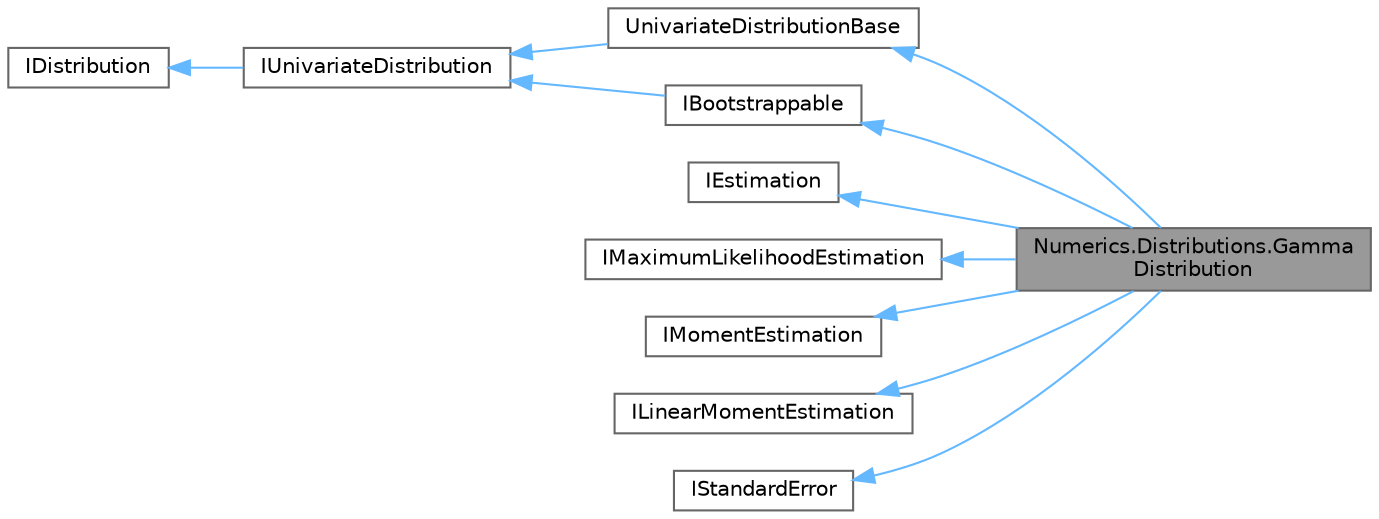 digraph "Numerics.Distributions.GammaDistribution"
{
 // LATEX_PDF_SIZE
  bgcolor="transparent";
  edge [fontname=Helvetica,fontsize=10,labelfontname=Helvetica,labelfontsize=10];
  node [fontname=Helvetica,fontsize=10,shape=box,height=0.2,width=0.4];
  rankdir="LR";
  Node1 [id="Node000001",label="Numerics.Distributions.Gamma\lDistribution",height=0.2,width=0.4,color="gray40", fillcolor="grey60", style="filled", fontcolor="black",tooltip="Gamma distribution."];
  Node2 -> Node1 [id="edge1_Node000001_Node000002",dir="back",color="steelblue1",style="solid",tooltip=" "];
  Node2 [id="Node000002",label="UnivariateDistributionBase",height=0.2,width=0.4,color="gray40", fillcolor="white", style="filled",URL="$class_numerics_1_1_distributions_1_1_univariate_distribution_base.html",tooltip="Declares common functionality for all univariate distributions."];
  Node3 -> Node2 [id="edge2_Node000002_Node000003",dir="back",color="steelblue1",style="solid",tooltip=" "];
  Node3 [id="Node000003",label="IUnivariateDistribution",height=0.2,width=0.4,color="gray40", fillcolor="white", style="filled",URL="$interface_numerics_1_1_distributions_1_1_i_univariate_distribution.html",tooltip="Interface for Univariate Probability Distributions."];
  Node4 -> Node3 [id="edge3_Node000003_Node000004",dir="back",color="steelblue1",style="solid",tooltip=" "];
  Node4 [id="Node000004",label="IDistribution",height=0.2,width=0.4,color="gray40", fillcolor="white", style="filled",URL="$interface_numerics_1_1_distributions_1_1_i_distribution.html",tooltip="Simple Distribution Interface."];
  Node5 -> Node1 [id="edge4_Node000001_Node000005",dir="back",color="steelblue1",style="solid",tooltip=" "];
  Node5 [id="Node000005",label="IEstimation",height=0.2,width=0.4,color="gray40", fillcolor="white", style="filled",URL="$interface_numerics_1_1_distributions_1_1_i_estimation.html",tooltip="Distribution Parameter Estimation Interface."];
  Node6 -> Node1 [id="edge5_Node000001_Node000006",dir="back",color="steelblue1",style="solid",tooltip=" "];
  Node6 [id="Node000006",label="IMaximumLikelihoodEstimation",height=0.2,width=0.4,color="gray40", fillcolor="white", style="filled",URL="$interface_numerics_1_1_distributions_1_1_i_maximum_likelihood_estimation.html",tooltip="An interface for Maximum Likelihood Estimation."];
  Node7 -> Node1 [id="edge6_Node000001_Node000007",dir="back",color="steelblue1",style="solid",tooltip=" "];
  Node7 [id="Node000007",label="IMomentEstimation",height=0.2,width=0.4,color="gray40", fillcolor="white", style="filled",URL="$interface_numerics_1_1_distributions_1_1_i_moment_estimation.html",tooltip="An interface for estimation by the method of moments."];
  Node8 -> Node1 [id="edge7_Node000001_Node000008",dir="back",color="steelblue1",style="solid",tooltip=" "];
  Node8 [id="Node000008",label="ILinearMomentEstimation",height=0.2,width=0.4,color="gray40", fillcolor="white", style="filled",URL="$interface_numerics_1_1_distributions_1_1_i_linear_moment_estimation.html",tooltip="An interface for estimation by the method of linear moments."];
  Node9 -> Node1 [id="edge8_Node000001_Node000009",dir="back",color="steelblue1",style="solid",tooltip=" "];
  Node9 [id="Node000009",label="IStandardError",height=0.2,width=0.4,color="gray40", fillcolor="white", style="filled",URL="$interface_numerics_1_1_distributions_1_1_i_standard_error.html",tooltip="An interface for calculating the standard error for a probability distribution."];
  Node10 -> Node1 [id="edge9_Node000001_Node000010",dir="back",color="steelblue1",style="solid",tooltip=" "];
  Node10 [id="Node000010",label="IBootstrappable",height=0.2,width=0.4,color="gray40", fillcolor="white", style="filled",URL="$interface_numerics_1_1_distributions_1_1_i_bootstrappable.html",tooltip="An interface for performing the parametric bootstrap with a univariate distribution."];
  Node3 -> Node10 [id="edge10_Node000010_Node000003",dir="back",color="steelblue1",style="solid",tooltip=" "];
}
